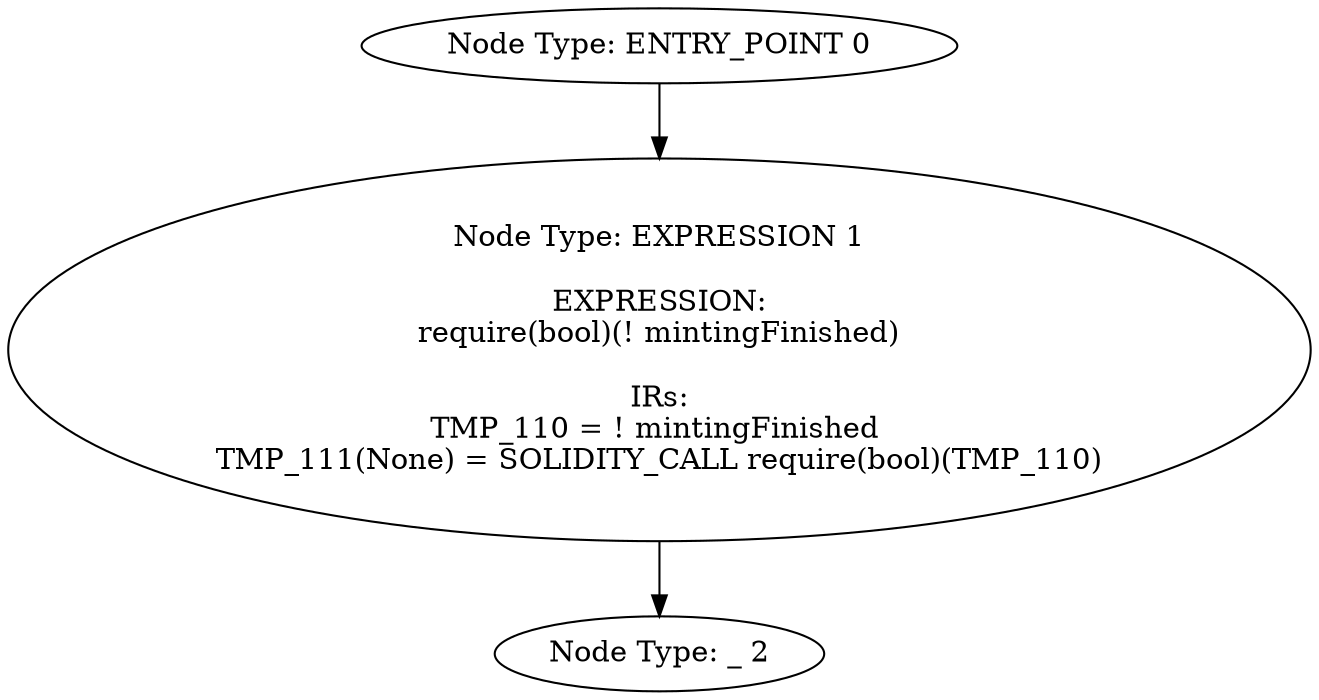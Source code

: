digraph{
0[label="Node Type: ENTRY_POINT 0
"];
0->1;
1[label="Node Type: EXPRESSION 1

EXPRESSION:
require(bool)(! mintingFinished)

IRs:
TMP_110 = ! mintingFinished 
TMP_111(None) = SOLIDITY_CALL require(bool)(TMP_110)"];
1->2;
2[label="Node Type: _ 2
"];
}
